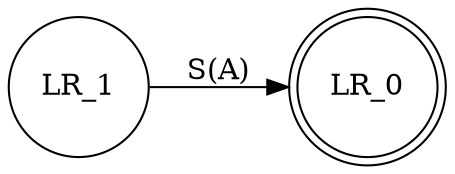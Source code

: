 digraph "Macchina Stati Finiti" {
	rankdir=LR size="8,5"
	node [shape=doublecircle]
	LR_0
	node [shape=circle]
	LR_1 -> LR_0 [label="S(A)"]
}
